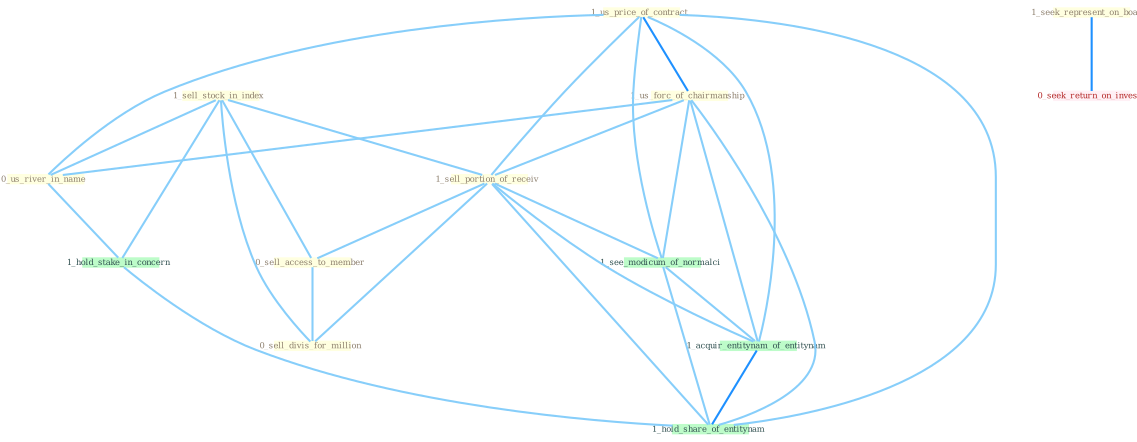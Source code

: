 Graph G{ 
    node
    [shape=polygon,style=filled,width=.5,height=.06,color="#BDFCC9",fixedsize=true,fontsize=4,
    fontcolor="#2f4f4f"];
    {node
    [color="#ffffe0", fontcolor="#8b7d6b"] "1_us_price_of_contract " "1_sell_stock_in_index " "1_us_forc_of_chairmanship " "1_seek_represent_on_board " "1_sell_portion_of_receiv " "0_sell_access_to_member " "0_us_river_in_name " "0_sell_divis_for_million "}
{node [color="#fff0f5", fontcolor="#b22222"] "0_seek_return_on_invest "}
edge [color="#B0E2FF"];

	"1_us_price_of_contract " -- "1_us_forc_of_chairmanship " [w="2", color="#1e90ff" , len=0.8];
	"1_us_price_of_contract " -- "1_sell_portion_of_receiv " [w="1", color="#87cefa" ];
	"1_us_price_of_contract " -- "0_us_river_in_name " [w="1", color="#87cefa" ];
	"1_us_price_of_contract " -- "1_see_modicum_of_normalci " [w="1", color="#87cefa" ];
	"1_us_price_of_contract " -- "1_acquir_entitynam_of_entitynam " [w="1", color="#87cefa" ];
	"1_us_price_of_contract " -- "1_hold_share_of_entitynam " [w="1", color="#87cefa" ];
	"1_sell_stock_in_index " -- "1_sell_portion_of_receiv " [w="1", color="#87cefa" ];
	"1_sell_stock_in_index " -- "0_sell_access_to_member " [w="1", color="#87cefa" ];
	"1_sell_stock_in_index " -- "0_us_river_in_name " [w="1", color="#87cefa" ];
	"1_sell_stock_in_index " -- "0_sell_divis_for_million " [w="1", color="#87cefa" ];
	"1_sell_stock_in_index " -- "1_hold_stake_in_concern " [w="1", color="#87cefa" ];
	"1_us_forc_of_chairmanship " -- "1_sell_portion_of_receiv " [w="1", color="#87cefa" ];
	"1_us_forc_of_chairmanship " -- "0_us_river_in_name " [w="1", color="#87cefa" ];
	"1_us_forc_of_chairmanship " -- "1_see_modicum_of_normalci " [w="1", color="#87cefa" ];
	"1_us_forc_of_chairmanship " -- "1_acquir_entitynam_of_entitynam " [w="1", color="#87cefa" ];
	"1_us_forc_of_chairmanship " -- "1_hold_share_of_entitynam " [w="1", color="#87cefa" ];
	"1_seek_represent_on_board " -- "0_seek_return_on_invest " [w="2", color="#1e90ff" , len=0.8];
	"1_sell_portion_of_receiv " -- "0_sell_access_to_member " [w="1", color="#87cefa" ];
	"1_sell_portion_of_receiv " -- "0_sell_divis_for_million " [w="1", color="#87cefa" ];
	"1_sell_portion_of_receiv " -- "1_see_modicum_of_normalci " [w="1", color="#87cefa" ];
	"1_sell_portion_of_receiv " -- "1_acquir_entitynam_of_entitynam " [w="1", color="#87cefa" ];
	"1_sell_portion_of_receiv " -- "1_hold_share_of_entitynam " [w="1", color="#87cefa" ];
	"0_sell_access_to_member " -- "0_sell_divis_for_million " [w="1", color="#87cefa" ];
	"0_us_river_in_name " -- "1_hold_stake_in_concern " [w="1", color="#87cefa" ];
	"1_hold_stake_in_concern " -- "1_hold_share_of_entitynam " [w="1", color="#87cefa" ];
	"1_see_modicum_of_normalci " -- "1_acquir_entitynam_of_entitynam " [w="1", color="#87cefa" ];
	"1_see_modicum_of_normalci " -- "1_hold_share_of_entitynam " [w="1", color="#87cefa" ];
	"1_acquir_entitynam_of_entitynam " -- "1_hold_share_of_entitynam " [w="2", color="#1e90ff" , len=0.8];
}